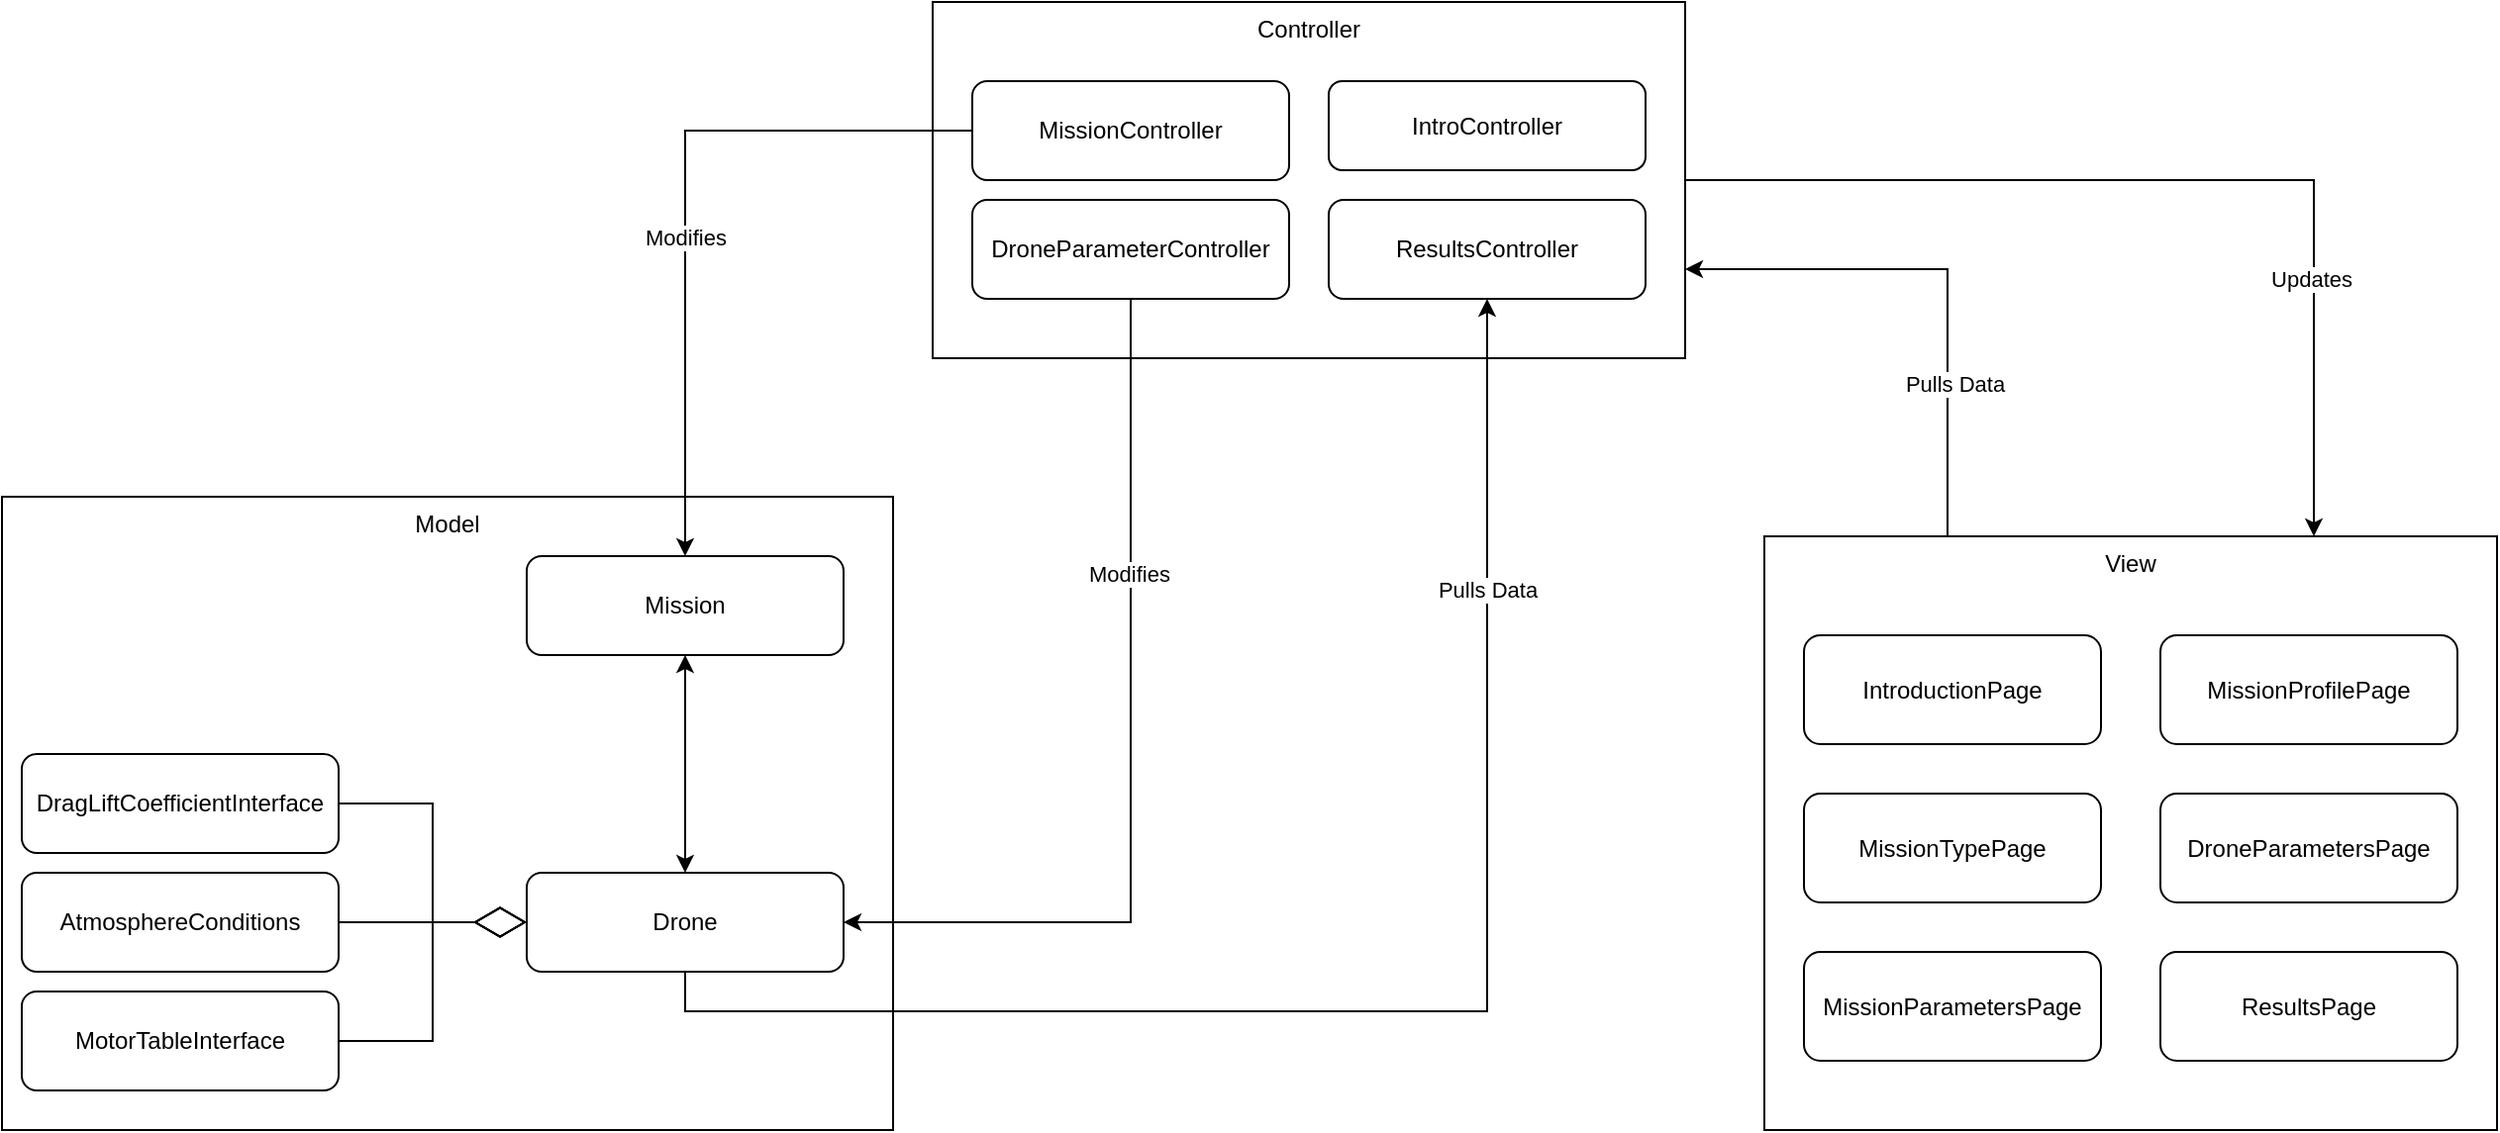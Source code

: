 <mxfile version="22.1.2" type="device">
  <diagram name="Page-1" id="IHGdRuvnINb8nVNlN0z_">
    <mxGraphModel dx="792" dy="1187" grid="1" gridSize="10" guides="1" tooltips="1" connect="1" arrows="1" fold="1" page="1" pageScale="1" pageWidth="850" pageHeight="1100" math="0" shadow="0">
      <root>
        <mxCell id="0" />
        <mxCell id="1" parent="0" />
        <mxCell id="82cXYBZCfJDiy83SROkB-24" style="edgeStyle=orthogonalEdgeStyle;rounded=0;orthogonalLoop=1;jettySize=auto;html=1;entryX=0.75;entryY=0;entryDx=0;entryDy=0;" edge="1" parent="1" source="chvKxMxkXQJxIxyfZGGI-9" target="chvKxMxkXQJxIxyfZGGI-15">
          <mxGeometry relative="1" as="geometry" />
        </mxCell>
        <mxCell id="82cXYBZCfJDiy83SROkB-27" value="Updates" style="edgeLabel;html=1;align=center;verticalAlign=middle;resizable=0;points=[];" vertex="1" connectable="0" parent="82cXYBZCfJDiy83SROkB-24">
          <mxGeometry x="0.475" y="1" relative="1" as="geometry">
            <mxPoint x="-3" as="offset" />
          </mxGeometry>
        </mxCell>
        <mxCell id="chvKxMxkXQJxIxyfZGGI-9" value="Controller" style="rounded=0;whiteSpace=wrap;html=1;verticalAlign=top;" parent="1" vertex="1">
          <mxGeometry x="550" y="90" width="380" height="180" as="geometry" />
        </mxCell>
        <mxCell id="chvKxMxkXQJxIxyfZGGI-2" value="Model" style="rounded=0;whiteSpace=wrap;html=1;verticalAlign=top;" parent="1" vertex="1">
          <mxGeometry x="80" y="340" width="450" height="320" as="geometry" />
        </mxCell>
        <mxCell id="82cXYBZCfJDiy83SROkB-17" style="edgeStyle=orthogonalEdgeStyle;rounded=0;orthogonalLoop=1;jettySize=auto;html=1;exitX=0.5;exitY=1;exitDx=0;exitDy=0;" edge="1" parent="1" source="chvKxMxkXQJxIxyfZGGI-3" target="chvKxMxkXQJxIxyfZGGI-14">
          <mxGeometry relative="1" as="geometry" />
        </mxCell>
        <mxCell id="82cXYBZCfJDiy83SROkB-22" value="Pulls Data" style="edgeLabel;html=1;align=center;verticalAlign=middle;resizable=0;points=[];" vertex="1" connectable="0" parent="82cXYBZCfJDiy83SROkB-17">
          <mxGeometry x="0.626" y="-4" relative="1" as="geometry">
            <mxPoint x="-4" as="offset" />
          </mxGeometry>
        </mxCell>
        <mxCell id="chvKxMxkXQJxIxyfZGGI-3" value="Drone" style="rounded=1;whiteSpace=wrap;html=1;" parent="1" vertex="1">
          <mxGeometry x="345" y="530" width="160" height="50" as="geometry" />
        </mxCell>
        <mxCell id="chvKxMxkXQJxIxyfZGGI-4" value="AtmosphereConditions" style="rounded=1;whiteSpace=wrap;html=1;" parent="1" vertex="1">
          <mxGeometry x="90" y="530" width="160" height="50" as="geometry" />
        </mxCell>
        <mxCell id="chvKxMxkXQJxIxyfZGGI-5" value="DragLiftCoefficientInterface" style="rounded=1;whiteSpace=wrap;html=1;" parent="1" vertex="1">
          <mxGeometry x="90" y="470" width="160" height="50" as="geometry" />
        </mxCell>
        <mxCell id="82cXYBZCfJDiy83SROkB-9" style="edgeStyle=orthogonalEdgeStyle;rounded=0;orthogonalLoop=1;jettySize=auto;html=1;entryX=0.5;entryY=0;entryDx=0;entryDy=0;endArrow=classic;endFill=1;startArrow=classic;startFill=1;" edge="1" parent="1" source="chvKxMxkXQJxIxyfZGGI-6" target="chvKxMxkXQJxIxyfZGGI-3">
          <mxGeometry relative="1" as="geometry" />
        </mxCell>
        <mxCell id="chvKxMxkXQJxIxyfZGGI-6" value="Mission" style="rounded=1;whiteSpace=wrap;html=1;" parent="1" vertex="1">
          <mxGeometry x="345" y="370" width="160" height="50" as="geometry" />
        </mxCell>
        <mxCell id="chvKxMxkXQJxIxyfZGGI-8" value="MotorTableInterface" style="rounded=1;whiteSpace=wrap;html=1;" parent="1" vertex="1">
          <mxGeometry x="90" y="590" width="160" height="50" as="geometry" />
        </mxCell>
        <mxCell id="chvKxMxkXQJxIxyfZGGI-11" value="IntroController" style="rounded=1;whiteSpace=wrap;html=1;" parent="1" vertex="1">
          <mxGeometry x="750" y="130" width="160" height="45" as="geometry" />
        </mxCell>
        <mxCell id="82cXYBZCfJDiy83SROkB-18" style="edgeStyle=orthogonalEdgeStyle;rounded=0;orthogonalLoop=1;jettySize=auto;html=1;exitX=0;exitY=0.5;exitDx=0;exitDy=0;entryX=0.5;entryY=0;entryDx=0;entryDy=0;" edge="1" parent="1" source="chvKxMxkXQJxIxyfZGGI-13" target="chvKxMxkXQJxIxyfZGGI-6">
          <mxGeometry relative="1" as="geometry" />
        </mxCell>
        <mxCell id="82cXYBZCfJDiy83SROkB-23" value="Modifies" style="edgeLabel;html=1;align=center;verticalAlign=middle;resizable=0;points=[];" vertex="1" connectable="0" parent="82cXYBZCfJDiy83SROkB-18">
          <mxGeometry x="0.103" y="4" relative="1" as="geometry">
            <mxPoint x="-4" as="offset" />
          </mxGeometry>
        </mxCell>
        <mxCell id="chvKxMxkXQJxIxyfZGGI-13" value="MissionController" style="rounded=1;whiteSpace=wrap;html=1;" parent="1" vertex="1">
          <mxGeometry x="570" y="130" width="160" height="50" as="geometry" />
        </mxCell>
        <mxCell id="chvKxMxkXQJxIxyfZGGI-14" value="ResultsController" style="rounded=1;whiteSpace=wrap;html=1;" parent="1" vertex="1">
          <mxGeometry x="750" y="190" width="160" height="50" as="geometry" />
        </mxCell>
        <mxCell id="82cXYBZCfJDiy83SROkB-25" style="edgeStyle=orthogonalEdgeStyle;rounded=0;orthogonalLoop=1;jettySize=auto;html=1;exitX=0.25;exitY=0;exitDx=0;exitDy=0;entryX=1;entryY=0.75;entryDx=0;entryDy=0;" edge="1" parent="1" source="chvKxMxkXQJxIxyfZGGI-15" target="chvKxMxkXQJxIxyfZGGI-9">
          <mxGeometry relative="1" as="geometry" />
        </mxCell>
        <mxCell id="82cXYBZCfJDiy83SROkB-26" value="Pulls Data" style="edgeLabel;html=1;align=center;verticalAlign=middle;resizable=0;points=[];" vertex="1" connectable="0" parent="82cXYBZCfJDiy83SROkB-25">
          <mxGeometry x="-0.422" y="3" relative="1" as="geometry">
            <mxPoint x="6" as="offset" />
          </mxGeometry>
        </mxCell>
        <mxCell id="chvKxMxkXQJxIxyfZGGI-15" value="View" style="rounded=0;whiteSpace=wrap;html=1;verticalAlign=top;" parent="1" vertex="1">
          <mxGeometry x="970" y="360" width="370" height="300" as="geometry" />
        </mxCell>
        <mxCell id="chvKxMxkXQJxIxyfZGGI-16" value="DroneParametersPage" style="rounded=1;whiteSpace=wrap;html=1;" parent="1" vertex="1">
          <mxGeometry x="1170" y="490" width="150" height="55" as="geometry" />
        </mxCell>
        <mxCell id="chvKxMxkXQJxIxyfZGGI-17" value="IntroductionPage" style="rounded=1;whiteSpace=wrap;html=1;" parent="1" vertex="1">
          <mxGeometry x="990" y="410" width="150" height="55" as="geometry" />
        </mxCell>
        <mxCell id="chvKxMxkXQJxIxyfZGGI-18" value="MissionParametersPage" style="rounded=1;whiteSpace=wrap;html=1;" parent="1" vertex="1">
          <mxGeometry x="990" y="570" width="150" height="55" as="geometry" />
        </mxCell>
        <mxCell id="chvKxMxkXQJxIxyfZGGI-19" value="MissionProfilePage" style="rounded=1;whiteSpace=wrap;html=1;" parent="1" vertex="1">
          <mxGeometry x="1170" y="410" width="150" height="55" as="geometry" />
        </mxCell>
        <mxCell id="chvKxMxkXQJxIxyfZGGI-20" value="MissionTypePage" style="rounded=1;whiteSpace=wrap;html=1;" parent="1" vertex="1">
          <mxGeometry x="990" y="490" width="150" height="55" as="geometry" />
        </mxCell>
        <mxCell id="chvKxMxkXQJxIxyfZGGI-21" value="ResultsPage" style="rounded=1;whiteSpace=wrap;html=1;" parent="1" vertex="1">
          <mxGeometry x="1170" y="570" width="150" height="55" as="geometry" />
        </mxCell>
        <mxCell id="82cXYBZCfJDiy83SROkB-6" value="" style="endArrow=diamondThin;endFill=0;endSize=24;html=1;rounded=0;exitX=1;exitY=0.5;exitDx=0;exitDy=0;entryX=0;entryY=0.5;entryDx=0;entryDy=0;edgeStyle=orthogonalEdgeStyle;" edge="1" parent="1" source="chvKxMxkXQJxIxyfZGGI-5" target="chvKxMxkXQJxIxyfZGGI-3">
          <mxGeometry width="160" relative="1" as="geometry">
            <mxPoint x="290" y="460" as="sourcePoint" />
            <mxPoint x="450" y="460" as="targetPoint" />
          </mxGeometry>
        </mxCell>
        <mxCell id="82cXYBZCfJDiy83SROkB-7" value="" style="endArrow=diamondThin;endFill=0;endSize=24;html=1;rounded=0;exitX=1;exitY=0.5;exitDx=0;exitDy=0;entryX=0;entryY=0.5;entryDx=0;entryDy=0;edgeStyle=orthogonalEdgeStyle;" edge="1" parent="1" source="chvKxMxkXQJxIxyfZGGI-4" target="chvKxMxkXQJxIxyfZGGI-3">
          <mxGeometry width="160" relative="1" as="geometry">
            <mxPoint x="260" y="505" as="sourcePoint" />
            <mxPoint x="355" y="565" as="targetPoint" />
          </mxGeometry>
        </mxCell>
        <mxCell id="82cXYBZCfJDiy83SROkB-8" value="" style="endArrow=diamondThin;endFill=0;endSize=24;html=1;rounded=0;exitX=1;exitY=0.5;exitDx=0;exitDy=0;entryX=0;entryY=0.5;entryDx=0;entryDy=0;edgeStyle=orthogonalEdgeStyle;" edge="1" parent="1" source="chvKxMxkXQJxIxyfZGGI-8" target="chvKxMxkXQJxIxyfZGGI-3">
          <mxGeometry width="160" relative="1" as="geometry">
            <mxPoint x="260" y="565" as="sourcePoint" />
            <mxPoint x="355" y="565" as="targetPoint" />
          </mxGeometry>
        </mxCell>
        <mxCell id="82cXYBZCfJDiy83SROkB-16" style="edgeStyle=orthogonalEdgeStyle;rounded=0;orthogonalLoop=1;jettySize=auto;html=1;exitX=0.5;exitY=1;exitDx=0;exitDy=0;entryX=1;entryY=0.5;entryDx=0;entryDy=0;" edge="1" parent="1" source="chvKxMxkXQJxIxyfZGGI-10" target="chvKxMxkXQJxIxyfZGGI-3">
          <mxGeometry relative="1" as="geometry" />
        </mxCell>
        <mxCell id="82cXYBZCfJDiy83SROkB-21" value="Modifies" style="edgeLabel;html=1;align=center;verticalAlign=middle;resizable=0;points=[];" vertex="1" connectable="0" parent="82cXYBZCfJDiy83SROkB-16">
          <mxGeometry x="-0.398" y="-1" relative="1" as="geometry">
            <mxPoint as="offset" />
          </mxGeometry>
        </mxCell>
        <mxCell id="chvKxMxkXQJxIxyfZGGI-10" value="DroneParameterController" style="rounded=1;whiteSpace=wrap;html=1;" parent="1" vertex="1">
          <mxGeometry x="570" y="190" width="160" height="50" as="geometry" />
        </mxCell>
      </root>
    </mxGraphModel>
  </diagram>
</mxfile>

